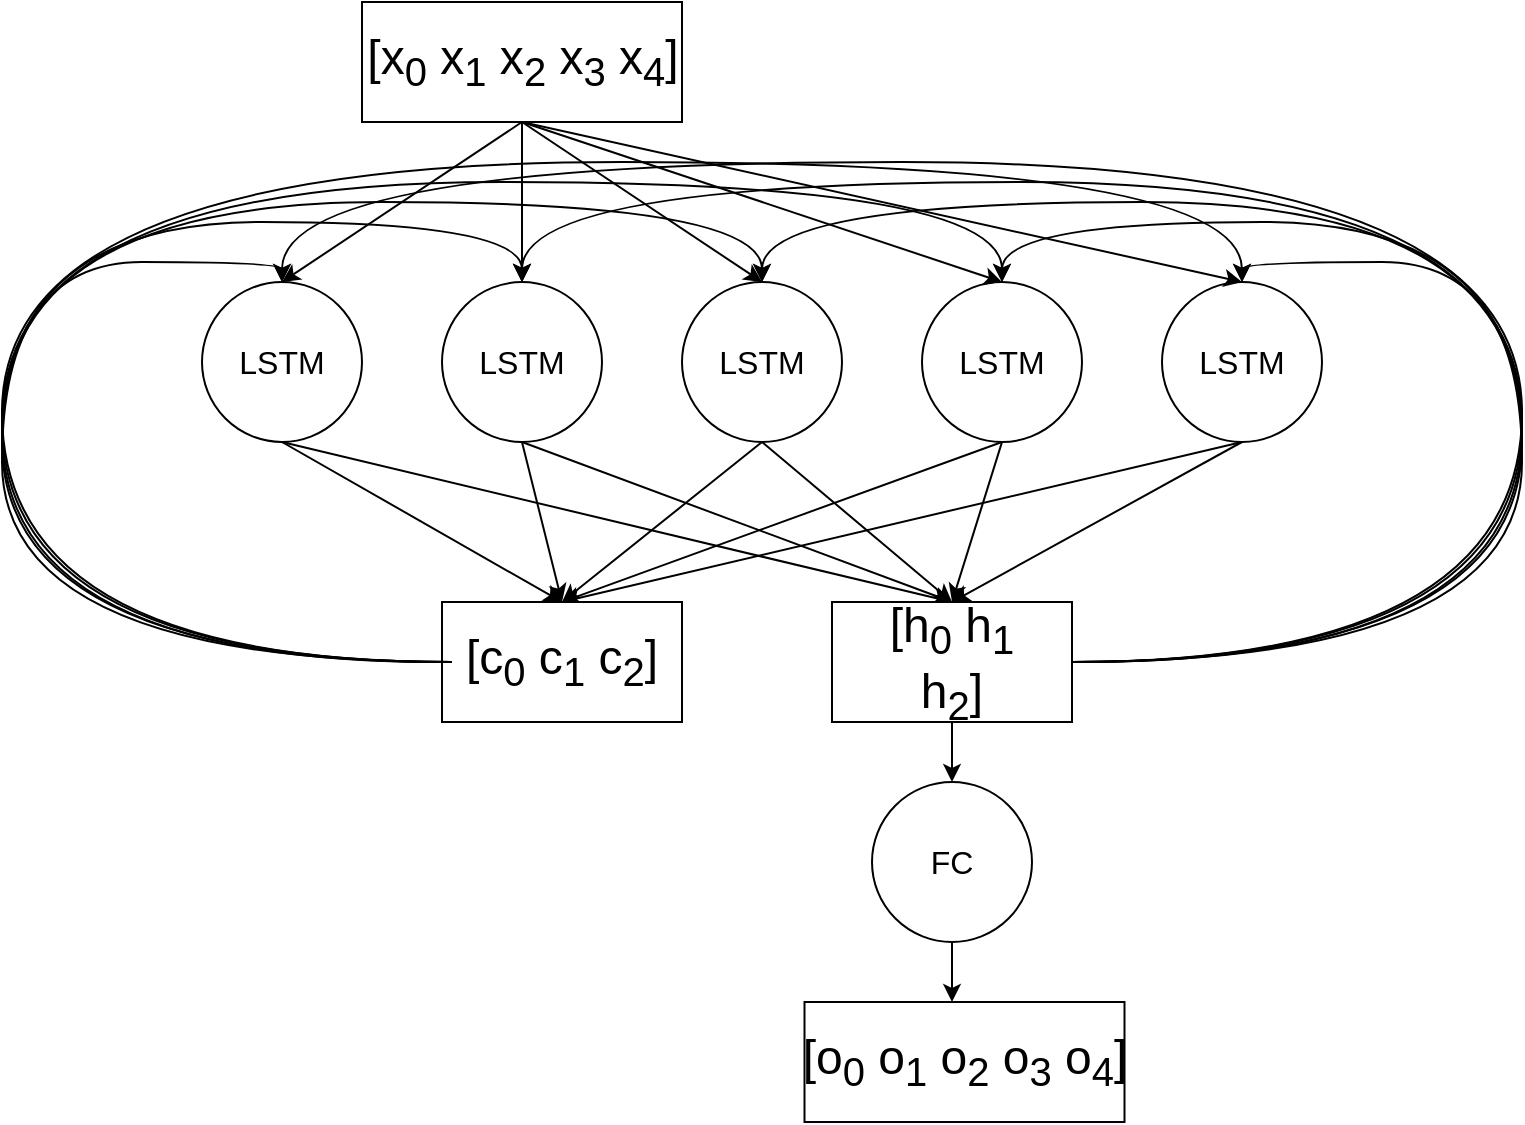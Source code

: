 <mxfile version="25.0.1">
  <diagram name="Pagina-1" id="YVtBIHHfj0kKYITYR8bW">
    <mxGraphModel dx="1500" dy="797" grid="1" gridSize="10" guides="1" tooltips="1" connect="1" arrows="1" fold="1" page="1" pageScale="1" pageWidth="827" pageHeight="1169" math="0" shadow="0">
      <root>
        <mxCell id="0" />
        <mxCell id="1" parent="0" />
        <mxCell id="4KYtqdBtdL5FIM1A5dZU-20" style="rounded=0;orthogonalLoop=1;jettySize=auto;html=1;entryX=0.5;entryY=0;entryDx=0;entryDy=0;exitX=0.5;exitY=1;exitDx=0;exitDy=0;" edge="1" parent="1" source="4KYtqdBtdL5FIM1A5dZU-1" target="4KYtqdBtdL5FIM1A5dZU-12">
          <mxGeometry relative="1" as="geometry" />
        </mxCell>
        <mxCell id="4KYtqdBtdL5FIM1A5dZU-25" style="rounded=0;orthogonalLoop=1;jettySize=auto;html=1;entryX=0.5;entryY=0;entryDx=0;entryDy=0;exitX=0.5;exitY=1;exitDx=0;exitDy=0;" edge="1" parent="1" source="4KYtqdBtdL5FIM1A5dZU-1" target="4KYtqdBtdL5FIM1A5dZU-18">
          <mxGeometry relative="1" as="geometry" />
        </mxCell>
        <mxCell id="4KYtqdBtdL5FIM1A5dZU-1" value="LSTM" style="ellipse;whiteSpace=wrap;html=1;aspect=fixed;fontSize=16;" vertex="1" parent="1">
          <mxGeometry x="120" y="160" width="80" height="80" as="geometry" />
        </mxCell>
        <mxCell id="4KYtqdBtdL5FIM1A5dZU-21" style="rounded=0;orthogonalLoop=1;jettySize=auto;html=1;exitX=0.5;exitY=1;exitDx=0;exitDy=0;entryX=0.5;entryY=0;entryDx=0;entryDy=0;" edge="1" parent="1" source="4KYtqdBtdL5FIM1A5dZU-2" target="4KYtqdBtdL5FIM1A5dZU-12">
          <mxGeometry relative="1" as="geometry" />
        </mxCell>
        <mxCell id="4KYtqdBtdL5FIM1A5dZU-26" style="rounded=0;orthogonalLoop=1;jettySize=auto;html=1;exitX=0.5;exitY=1;exitDx=0;exitDy=0;entryX=0.5;entryY=0;entryDx=0;entryDy=0;" edge="1" parent="1" source="4KYtqdBtdL5FIM1A5dZU-2" target="4KYtqdBtdL5FIM1A5dZU-18">
          <mxGeometry relative="1" as="geometry" />
        </mxCell>
        <mxCell id="4KYtqdBtdL5FIM1A5dZU-2" value="LSTM" style="ellipse;whiteSpace=wrap;html=1;aspect=fixed;fontSize=16;" vertex="1" parent="1">
          <mxGeometry x="240" y="160" width="80" height="80" as="geometry" />
        </mxCell>
        <mxCell id="4KYtqdBtdL5FIM1A5dZU-22" style="rounded=0;orthogonalLoop=1;jettySize=auto;html=1;exitX=0.5;exitY=1;exitDx=0;exitDy=0;entryX=0.5;entryY=0;entryDx=0;entryDy=0;" edge="1" parent="1" source="4KYtqdBtdL5FIM1A5dZU-3" target="4KYtqdBtdL5FIM1A5dZU-12">
          <mxGeometry relative="1" as="geometry" />
        </mxCell>
        <mxCell id="4KYtqdBtdL5FIM1A5dZU-27" style="rounded=0;orthogonalLoop=1;jettySize=auto;html=1;exitX=0.5;exitY=1;exitDx=0;exitDy=0;entryX=0.5;entryY=0;entryDx=0;entryDy=0;" edge="1" parent="1" source="4KYtqdBtdL5FIM1A5dZU-3" target="4KYtqdBtdL5FIM1A5dZU-18">
          <mxGeometry relative="1" as="geometry" />
        </mxCell>
        <mxCell id="4KYtqdBtdL5FIM1A5dZU-3" value="LSTM" style="ellipse;whiteSpace=wrap;html=1;aspect=fixed;fontSize=16;" vertex="1" parent="1">
          <mxGeometry x="360" y="160" width="80" height="80" as="geometry" />
        </mxCell>
        <mxCell id="4KYtqdBtdL5FIM1A5dZU-23" style="rounded=0;orthogonalLoop=1;jettySize=auto;html=1;entryX=0.5;entryY=0;entryDx=0;entryDy=0;exitX=0.5;exitY=1;exitDx=0;exitDy=0;" edge="1" parent="1" source="4KYtqdBtdL5FIM1A5dZU-4" target="4KYtqdBtdL5FIM1A5dZU-12">
          <mxGeometry relative="1" as="geometry" />
        </mxCell>
        <mxCell id="4KYtqdBtdL5FIM1A5dZU-28" style="rounded=0;orthogonalLoop=1;jettySize=auto;html=1;entryX=0.5;entryY=0;entryDx=0;entryDy=0;exitX=0.5;exitY=1;exitDx=0;exitDy=0;" edge="1" parent="1" source="4KYtqdBtdL5FIM1A5dZU-4" target="4KYtqdBtdL5FIM1A5dZU-18">
          <mxGeometry relative="1" as="geometry" />
        </mxCell>
        <mxCell id="4KYtqdBtdL5FIM1A5dZU-4" value="LSTM" style="ellipse;whiteSpace=wrap;html=1;aspect=fixed;fontSize=16;" vertex="1" parent="1">
          <mxGeometry x="480" y="160" width="80" height="80" as="geometry" />
        </mxCell>
        <mxCell id="4KYtqdBtdL5FIM1A5dZU-24" style="rounded=0;orthogonalLoop=1;jettySize=auto;html=1;entryX=0.5;entryY=0;entryDx=0;entryDy=0;exitX=0.5;exitY=1;exitDx=0;exitDy=0;" edge="1" parent="1" source="4KYtqdBtdL5FIM1A5dZU-5" target="4KYtqdBtdL5FIM1A5dZU-12">
          <mxGeometry relative="1" as="geometry" />
        </mxCell>
        <mxCell id="4KYtqdBtdL5FIM1A5dZU-29" style="rounded=0;orthogonalLoop=1;jettySize=auto;html=1;entryX=0.5;entryY=0;entryDx=0;entryDy=0;exitX=0.5;exitY=1;exitDx=0;exitDy=0;" edge="1" parent="1" source="4KYtqdBtdL5FIM1A5dZU-5" target="4KYtqdBtdL5FIM1A5dZU-18">
          <mxGeometry relative="1" as="geometry" />
        </mxCell>
        <mxCell id="4KYtqdBtdL5FIM1A5dZU-5" value="LSTM" style="ellipse;whiteSpace=wrap;html=1;aspect=fixed;fontSize=16;" vertex="1" parent="1">
          <mxGeometry x="600" y="160" width="80" height="80" as="geometry" />
        </mxCell>
        <mxCell id="4KYtqdBtdL5FIM1A5dZU-13" value="" style="group" vertex="1" connectable="0" parent="1">
          <mxGeometry x="195" y="240" width="210" height="60" as="geometry" />
        </mxCell>
        <mxCell id="4KYtqdBtdL5FIM1A5dZU-14" value="" style="group" vertex="1" connectable="0" parent="4KYtqdBtdL5FIM1A5dZU-13">
          <mxGeometry x="45" y="80" width="120" height="60" as="geometry" />
        </mxCell>
        <mxCell id="4KYtqdBtdL5FIM1A5dZU-12" value="" style="rounded=0;whiteSpace=wrap;html=1;" vertex="1" parent="4KYtqdBtdL5FIM1A5dZU-14">
          <mxGeometry width="120" height="60" as="geometry" />
        </mxCell>
        <mxCell id="4KYtqdBtdL5FIM1A5dZU-9" value="&lt;font style=&quot;font-size: 24px;&quot;&gt;[c&lt;sub&gt;0&lt;/sub&gt; c&lt;sub&gt;1&lt;/sub&gt; c&lt;sub&gt;2&lt;/sub&gt;]&lt;sub&gt;&lt;br&gt;&lt;/sub&gt;&lt;/font&gt;" style="text;html=1;align=center;verticalAlign=middle;whiteSpace=wrap;rounded=0;" vertex="1" parent="4KYtqdBtdL5FIM1A5dZU-14">
          <mxGeometry x="10" y="15" width="100" height="30" as="geometry" />
        </mxCell>
        <mxCell id="4KYtqdBtdL5FIM1A5dZU-16" value="" style="group" vertex="1" connectable="0" parent="1">
          <mxGeometry x="390" y="320" width="210" height="60" as="geometry" />
        </mxCell>
        <mxCell id="4KYtqdBtdL5FIM1A5dZU-17" value="" style="group" vertex="1" connectable="0" parent="4KYtqdBtdL5FIM1A5dZU-16">
          <mxGeometry x="45" width="120" height="60" as="geometry" />
        </mxCell>
        <mxCell id="4KYtqdBtdL5FIM1A5dZU-18" value="" style="rounded=0;whiteSpace=wrap;html=1;" vertex="1" parent="4KYtqdBtdL5FIM1A5dZU-17">
          <mxGeometry width="120" height="60" as="geometry" />
        </mxCell>
        <mxCell id="4KYtqdBtdL5FIM1A5dZU-19" value="&lt;font style=&quot;font-size: 24px;&quot;&gt;[h&lt;sub&gt;0&lt;/sub&gt; h&lt;sub&gt;1&lt;/sub&gt; h&lt;sub&gt;2&lt;/sub&gt;]&lt;sub&gt;&lt;br&gt;&lt;/sub&gt;&lt;/font&gt;" style="text;html=1;align=center;verticalAlign=middle;whiteSpace=wrap;rounded=0;" vertex="1" parent="4KYtqdBtdL5FIM1A5dZU-17">
          <mxGeometry x="10" y="15" width="100" height="30" as="geometry" />
        </mxCell>
        <mxCell id="4KYtqdBtdL5FIM1A5dZU-30" value="" style="group" vertex="1" connectable="0" parent="1">
          <mxGeometry x="98.75" y="20" width="362.5" height="60" as="geometry" />
        </mxCell>
        <mxCell id="4KYtqdBtdL5FIM1A5dZU-10" value="" style="rounded=0;whiteSpace=wrap;html=1;" vertex="1" parent="4KYtqdBtdL5FIM1A5dZU-30">
          <mxGeometry x="101.25" width="160" height="60" as="geometry" />
        </mxCell>
        <mxCell id="4KYtqdBtdL5FIM1A5dZU-6" value="&lt;font style=&quot;font-size: 24px;&quot;&gt;[x&lt;sub&gt;0&lt;/sub&gt; x&lt;sub&gt;1&lt;/sub&gt; x&lt;sub&gt;2&lt;/sub&gt; x&lt;sub&gt;3&lt;/sub&gt; x&lt;sub&gt;4&lt;/sub&gt;]&lt;sub&gt;&lt;br&gt;&lt;/sub&gt;&lt;/font&gt;" style="text;html=1;align=center;verticalAlign=middle;whiteSpace=wrap;rounded=0;" vertex="1" parent="4KYtqdBtdL5FIM1A5dZU-30">
          <mxGeometry y="15" width="362.5" height="30" as="geometry" />
        </mxCell>
        <mxCell id="4KYtqdBtdL5FIM1A5dZU-32" style="rounded=0;orthogonalLoop=1;jettySize=auto;html=1;entryX=0.5;entryY=0;entryDx=0;entryDy=0;exitX=0.5;exitY=1;exitDx=0;exitDy=0;" edge="1" parent="1" source="4KYtqdBtdL5FIM1A5dZU-10" target="4KYtqdBtdL5FIM1A5dZU-1">
          <mxGeometry relative="1" as="geometry" />
        </mxCell>
        <mxCell id="4KYtqdBtdL5FIM1A5dZU-33" style="edgeStyle=orthogonalEdgeStyle;rounded=0;orthogonalLoop=1;jettySize=auto;html=1;entryX=0.5;entryY=0;entryDx=0;entryDy=0;" edge="1" parent="1" source="4KYtqdBtdL5FIM1A5dZU-10" target="4KYtqdBtdL5FIM1A5dZU-2">
          <mxGeometry relative="1" as="geometry" />
        </mxCell>
        <mxCell id="4KYtqdBtdL5FIM1A5dZU-34" style="rounded=0;orthogonalLoop=1;jettySize=auto;html=1;exitX=0.5;exitY=1;exitDx=0;exitDy=0;entryX=0.5;entryY=0;entryDx=0;entryDy=0;" edge="1" parent="1" source="4KYtqdBtdL5FIM1A5dZU-10" target="4KYtqdBtdL5FIM1A5dZU-3">
          <mxGeometry relative="1" as="geometry" />
        </mxCell>
        <mxCell id="4KYtqdBtdL5FIM1A5dZU-35" style="rounded=0;orthogonalLoop=1;jettySize=auto;html=1;entryX=0.5;entryY=0;entryDx=0;entryDy=0;exitX=0.5;exitY=1;exitDx=0;exitDy=0;" edge="1" parent="1" source="4KYtqdBtdL5FIM1A5dZU-10" target="4KYtqdBtdL5FIM1A5dZU-4">
          <mxGeometry relative="1" as="geometry" />
        </mxCell>
        <mxCell id="4KYtqdBtdL5FIM1A5dZU-36" style="rounded=0;orthogonalLoop=1;jettySize=auto;html=1;entryX=0.5;entryY=0;entryDx=0;entryDy=0;exitX=0.5;exitY=1;exitDx=0;exitDy=0;" edge="1" parent="1" source="4KYtqdBtdL5FIM1A5dZU-10" target="4KYtqdBtdL5FIM1A5dZU-5">
          <mxGeometry relative="1" as="geometry" />
        </mxCell>
        <mxCell id="4KYtqdBtdL5FIM1A5dZU-37" style="edgeStyle=orthogonalEdgeStyle;rounded=0;orthogonalLoop=1;jettySize=auto;html=1;entryX=0.5;entryY=0;entryDx=0;entryDy=0;curved=1;" edge="1" parent="1" source="4KYtqdBtdL5FIM1A5dZU-18" target="4KYtqdBtdL5FIM1A5dZU-1">
          <mxGeometry relative="1" as="geometry">
            <Array as="points">
              <mxPoint x="780" y="350" />
              <mxPoint x="780" y="100" />
              <mxPoint x="160" y="100" />
            </Array>
          </mxGeometry>
        </mxCell>
        <mxCell id="4KYtqdBtdL5FIM1A5dZU-38" style="edgeStyle=orthogonalEdgeStyle;rounded=0;orthogonalLoop=1;jettySize=auto;html=1;entryX=0.5;entryY=0;entryDx=0;entryDy=0;curved=1;" edge="1" parent="1" source="4KYtqdBtdL5FIM1A5dZU-18" target="4KYtqdBtdL5FIM1A5dZU-2">
          <mxGeometry relative="1" as="geometry">
            <Array as="points">
              <mxPoint x="780" y="350" />
              <mxPoint x="780" y="110" />
              <mxPoint x="280" y="110" />
            </Array>
          </mxGeometry>
        </mxCell>
        <mxCell id="4KYtqdBtdL5FIM1A5dZU-39" style="edgeStyle=orthogonalEdgeStyle;rounded=0;orthogonalLoop=1;jettySize=auto;html=1;entryX=0.5;entryY=0;entryDx=0;entryDy=0;curved=1;" edge="1" parent="1" target="4KYtqdBtdL5FIM1A5dZU-3">
          <mxGeometry relative="1" as="geometry">
            <mxPoint x="560" y="350" as="sourcePoint" />
            <Array as="points">
              <mxPoint x="780" y="350" />
              <mxPoint x="780" y="120" />
              <mxPoint x="400" y="120" />
            </Array>
          </mxGeometry>
        </mxCell>
        <mxCell id="4KYtqdBtdL5FIM1A5dZU-42" style="edgeStyle=orthogonalEdgeStyle;rounded=0;orthogonalLoop=1;jettySize=auto;html=1;entryX=0.5;entryY=0;entryDx=0;entryDy=0;curved=1;exitX=1;exitY=0.5;exitDx=0;exitDy=0;" edge="1" parent="1" source="4KYtqdBtdL5FIM1A5dZU-18" target="4KYtqdBtdL5FIM1A5dZU-4">
          <mxGeometry relative="1" as="geometry">
            <Array as="points">
              <mxPoint x="780" y="350" />
              <mxPoint x="780" y="130" />
              <mxPoint x="520" y="130" />
            </Array>
          </mxGeometry>
        </mxCell>
        <mxCell id="4KYtqdBtdL5FIM1A5dZU-43" style="edgeStyle=orthogonalEdgeStyle;rounded=0;orthogonalLoop=1;jettySize=auto;html=1;entryX=0.5;entryY=0;entryDx=0;entryDy=0;curved=1;" edge="1" parent="1" source="4KYtqdBtdL5FIM1A5dZU-18" target="4KYtqdBtdL5FIM1A5dZU-5">
          <mxGeometry relative="1" as="geometry">
            <Array as="points">
              <mxPoint x="780" y="350" />
              <mxPoint x="780" y="150" />
              <mxPoint x="640" y="150" />
            </Array>
          </mxGeometry>
        </mxCell>
        <mxCell id="4KYtqdBtdL5FIM1A5dZU-49" value="" style="group;rotation=180;flipH=1;" vertex="1" connectable="0" parent="1">
          <mxGeometry x="20" y="100" width="620" height="250" as="geometry" />
        </mxCell>
        <mxCell id="4KYtqdBtdL5FIM1A5dZU-44" style="edgeStyle=orthogonalEdgeStyle;rounded=0;orthogonalLoop=1;jettySize=auto;html=1;entryX=0.5;entryY=0;entryDx=0;entryDy=0;curved=1;" edge="1" parent="4KYtqdBtdL5FIM1A5dZU-49">
          <mxGeometry relative="1" as="geometry">
            <mxPoint x="225" y="250" as="sourcePoint" />
            <mxPoint x="620" y="60" as="targetPoint" />
            <Array as="points">
              <mxPoint y="250" />
              <mxPoint />
              <mxPoint x="620" />
            </Array>
          </mxGeometry>
        </mxCell>
        <mxCell id="4KYtqdBtdL5FIM1A5dZU-45" style="edgeStyle=orthogonalEdgeStyle;rounded=0;orthogonalLoop=1;jettySize=auto;html=1;entryX=0.5;entryY=0;entryDx=0;entryDy=0;curved=1;" edge="1" parent="4KYtqdBtdL5FIM1A5dZU-49">
          <mxGeometry relative="1" as="geometry">
            <mxPoint x="225" y="250" as="sourcePoint" />
            <mxPoint x="500" y="60" as="targetPoint" />
            <Array as="points">
              <mxPoint y="250" />
              <mxPoint y="10" />
              <mxPoint x="500" y="10" />
            </Array>
          </mxGeometry>
        </mxCell>
        <mxCell id="4KYtqdBtdL5FIM1A5dZU-46" style="edgeStyle=orthogonalEdgeStyle;rounded=0;orthogonalLoop=1;jettySize=auto;html=1;entryX=0.5;entryY=0;entryDx=0;entryDy=0;curved=1;" edge="1" parent="4KYtqdBtdL5FIM1A5dZU-49">
          <mxGeometry relative="1" as="geometry">
            <mxPoint x="220" y="250" as="sourcePoint" />
            <mxPoint x="380" y="60" as="targetPoint" />
            <Array as="points">
              <mxPoint y="250" />
              <mxPoint y="20" />
              <mxPoint x="380" y="20" />
            </Array>
          </mxGeometry>
        </mxCell>
        <mxCell id="4KYtqdBtdL5FIM1A5dZU-47" style="edgeStyle=orthogonalEdgeStyle;rounded=0;orthogonalLoop=1;jettySize=auto;html=1;entryX=0.5;entryY=0;entryDx=0;entryDy=0;curved=1;exitX=1;exitY=0.5;exitDx=0;exitDy=0;" edge="1" parent="4KYtqdBtdL5FIM1A5dZU-49">
          <mxGeometry relative="1" as="geometry">
            <mxPoint x="225" y="250" as="sourcePoint" />
            <mxPoint x="260" y="60" as="targetPoint" />
            <Array as="points">
              <mxPoint y="250" />
              <mxPoint y="30" />
              <mxPoint x="260" y="30" />
            </Array>
          </mxGeometry>
        </mxCell>
        <mxCell id="4KYtqdBtdL5FIM1A5dZU-48" style="edgeStyle=orthogonalEdgeStyle;rounded=0;orthogonalLoop=1;jettySize=auto;html=1;entryX=0.5;entryY=0;entryDx=0;entryDy=0;curved=1;" edge="1" parent="4KYtqdBtdL5FIM1A5dZU-49">
          <mxGeometry relative="1" as="geometry">
            <mxPoint x="225" y="250" as="sourcePoint" />
            <mxPoint x="140" y="60" as="targetPoint" />
            <Array as="points">
              <mxPoint y="250" />
              <mxPoint y="50" />
              <mxPoint x="140" y="50" />
            </Array>
          </mxGeometry>
        </mxCell>
        <mxCell id="4KYtqdBtdL5FIM1A5dZU-53" style="edgeStyle=orthogonalEdgeStyle;rounded=0;orthogonalLoop=1;jettySize=auto;html=1;" edge="1" parent="1" source="4KYtqdBtdL5FIM1A5dZU-50">
          <mxGeometry relative="1" as="geometry">
            <mxPoint x="495" y="520" as="targetPoint" />
          </mxGeometry>
        </mxCell>
        <mxCell id="4KYtqdBtdL5FIM1A5dZU-50" value="FC" style="ellipse;whiteSpace=wrap;html=1;aspect=fixed;fontSize=16;" vertex="1" parent="1">
          <mxGeometry x="455" y="410" width="80" height="80" as="geometry" />
        </mxCell>
        <mxCell id="4KYtqdBtdL5FIM1A5dZU-52" style="edgeStyle=orthogonalEdgeStyle;rounded=0;orthogonalLoop=1;jettySize=auto;html=1;entryX=0.5;entryY=0;entryDx=0;entryDy=0;" edge="1" parent="1" source="4KYtqdBtdL5FIM1A5dZU-18" target="4KYtqdBtdL5FIM1A5dZU-50">
          <mxGeometry relative="1" as="geometry" />
        </mxCell>
        <mxCell id="4KYtqdBtdL5FIM1A5dZU-54" value="" style="group" vertex="1" connectable="0" parent="1">
          <mxGeometry x="320" y="520" width="362.5" height="60" as="geometry" />
        </mxCell>
        <mxCell id="4KYtqdBtdL5FIM1A5dZU-55" value="" style="rounded=0;whiteSpace=wrap;html=1;" vertex="1" parent="4KYtqdBtdL5FIM1A5dZU-54">
          <mxGeometry x="101.25" width="160" height="60" as="geometry" />
        </mxCell>
        <mxCell id="4KYtqdBtdL5FIM1A5dZU-56" value="&lt;font style=&quot;font-size: 24px;&quot;&gt;[o&lt;sub&gt;0&lt;/sub&gt; o&lt;sub&gt;1&lt;/sub&gt; o&lt;sub&gt;2&lt;/sub&gt; o&lt;sub&gt;3&lt;/sub&gt; o&lt;sub&gt;4&lt;/sub&gt;]&lt;sub&gt;&lt;br&gt;&lt;/sub&gt;&lt;/font&gt;" style="text;html=1;align=center;verticalAlign=middle;whiteSpace=wrap;rounded=0;" vertex="1" parent="4KYtqdBtdL5FIM1A5dZU-54">
          <mxGeometry y="15" width="362.5" height="30" as="geometry" />
        </mxCell>
      </root>
    </mxGraphModel>
  </diagram>
</mxfile>
